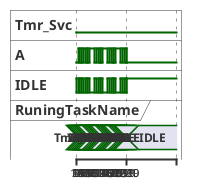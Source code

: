 @startuml
binary "Tmr_Svc" as Tmr_Svc
binary "A" as A
binary "IDLE" as IDLE
concise "RuningTaskName" as RuningTaskName

@0
Tmr_Svc is high
RuningTaskName is Tmr_Svc
Tmr_Svc is low
A is high
RuningTaskName is A
A is low
IDLE is high
RuningTaskName is IDLE

@99
IDLE is low
A is high
RuningTaskName is A

@110
A is low
IDLE is high
RuningTaskName is IDLE

@199
IDLE is low
A is high
RuningTaskName is A

@210
A is low
IDLE is high
RuningTaskName is IDLE

@299
IDLE is low
A is high
RuningTaskName is A

@422
A is low
IDLE is high
RuningTaskName is IDLE

@499
IDLE is low
A is high
RuningTaskName is A

@510
A is low
IDLE is high
RuningTaskName is IDLE

@599
IDLE is low
A is high
RuningTaskName is A

@832
A is low
IDLE is high
RuningTaskName is IDLE

@899
IDLE is low
A is high
RuningTaskName is A

@1021
A is low
IDLE is high
RuningTaskName is IDLE

@1099
IDLE is low
A is high
RuningTaskName is A

@1110
A is low
IDLE is high
RuningTaskName is IDLE

@1199
IDLE is low
A is high
RuningTaskName is A

@1432
A is low
IDLE is high
RuningTaskName is IDLE

@1499
IDLE is low
A is high
RuningTaskName is A

@1621
A is low
IDLE is high
RuningTaskName is IDLE

@1699
IDLE is low
A is high
RuningTaskName is A

@1710
A is low
IDLE is high
RuningTaskName is IDLE

@1799
IDLE is low
A is high
RuningTaskName is A

@2032
A is low
IDLE is high
RuningTaskName is IDLE

@2099
IDLE is low
A is high
RuningTaskName is A

@2221
A is low
IDLE is high
RuningTaskName is IDLE

@2299
IDLE is low
A is high
RuningTaskName is A

@2310
A is low
IDLE is high
RuningTaskName is IDLE
@enduml

